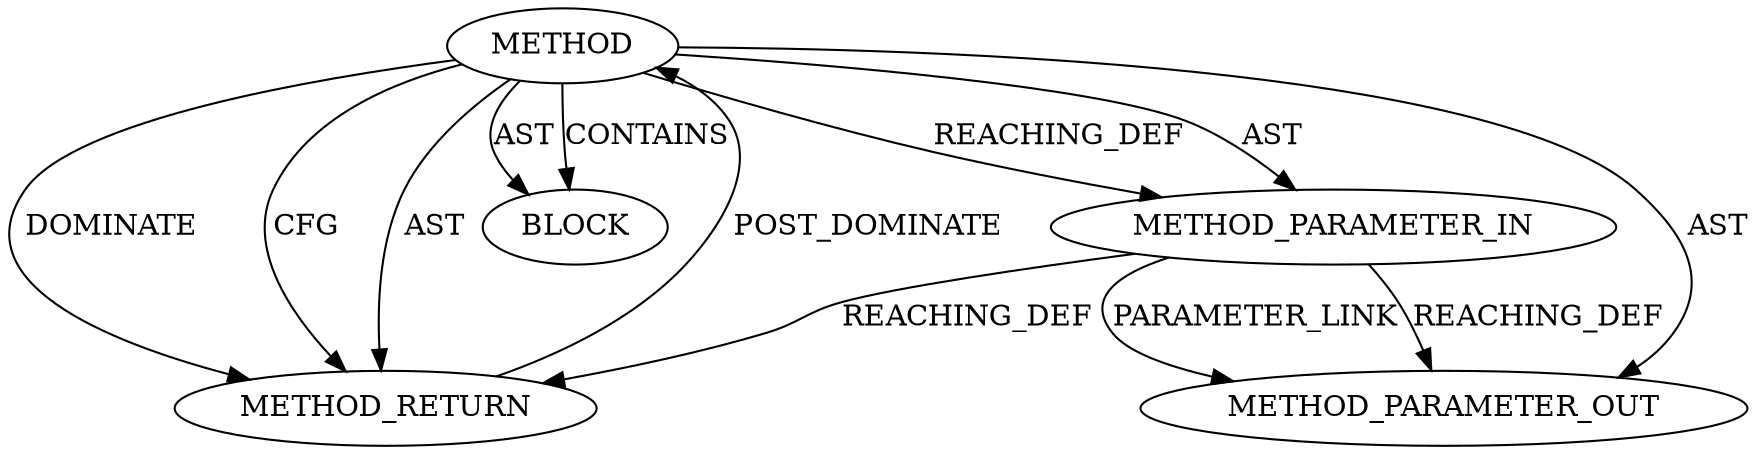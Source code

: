 digraph {
  20879 [label=METHOD AST_PARENT_TYPE="NAMESPACE_BLOCK" AST_PARENT_FULL_NAME="<global>" ORDER=0 CODE="<empty>" FULL_NAME="sock_error" IS_EXTERNAL=true FILENAME="<empty>" SIGNATURE="" NAME="sock_error"]
  20882 [label=METHOD_RETURN ORDER=2 CODE="RET" TYPE_FULL_NAME="ANY" EVALUATION_STRATEGY="BY_VALUE"]
  20881 [label=BLOCK ORDER=1 ARGUMENT_INDEX=1 CODE="<empty>" TYPE_FULL_NAME="ANY"]
  22358 [label=METHOD_PARAMETER_OUT ORDER=1 CODE="p1" IS_VARIADIC=false TYPE_FULL_NAME="ANY" EVALUATION_STRATEGY="BY_VALUE" INDEX=1 NAME="p1"]
  20880 [label=METHOD_PARAMETER_IN ORDER=1 CODE="p1" IS_VARIADIC=false TYPE_FULL_NAME="ANY" EVALUATION_STRATEGY="BY_VALUE" INDEX=1 NAME="p1"]
  20879 -> 20882 [label=DOMINATE ]
  20882 -> 20879 [label=POST_DOMINATE ]
  20879 -> 20882 [label=CFG ]
  20879 -> 20881 [label=CONTAINS ]
  20880 -> 22358 [label=PARAMETER_LINK ]
  20879 -> 22358 [label=AST ]
  20879 -> 20882 [label=AST ]
  20880 -> 20882 [label=REACHING_DEF VARIABLE="p1"]
  20880 -> 22358 [label=REACHING_DEF VARIABLE="p1"]
  20879 -> 20881 [label=AST ]
  20879 -> 20880 [label=REACHING_DEF VARIABLE=""]
  20879 -> 20880 [label=AST ]
}
